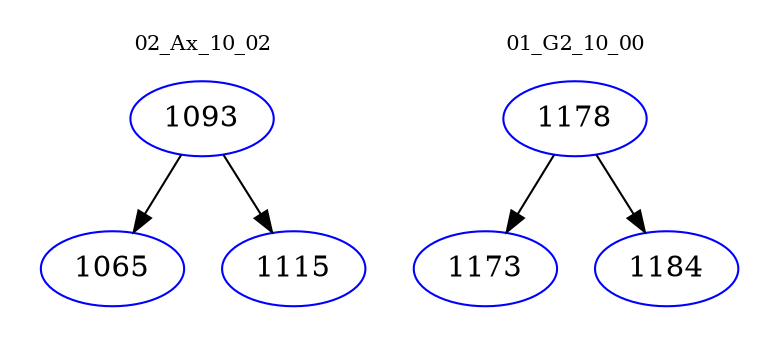 digraph{
subgraph cluster_0 {
color = white
label = "02_Ax_10_02";
fontsize=10;
T0_1093 [label="1093", color="blue"]
T0_1093 -> T0_1065 [color="black"]
T0_1065 [label="1065", color="blue"]
T0_1093 -> T0_1115 [color="black"]
T0_1115 [label="1115", color="blue"]
}
subgraph cluster_1 {
color = white
label = "01_G2_10_00";
fontsize=10;
T1_1178 [label="1178", color="blue"]
T1_1178 -> T1_1173 [color="black"]
T1_1173 [label="1173", color="blue"]
T1_1178 -> T1_1184 [color="black"]
T1_1184 [label="1184", color="blue"]
}
}
